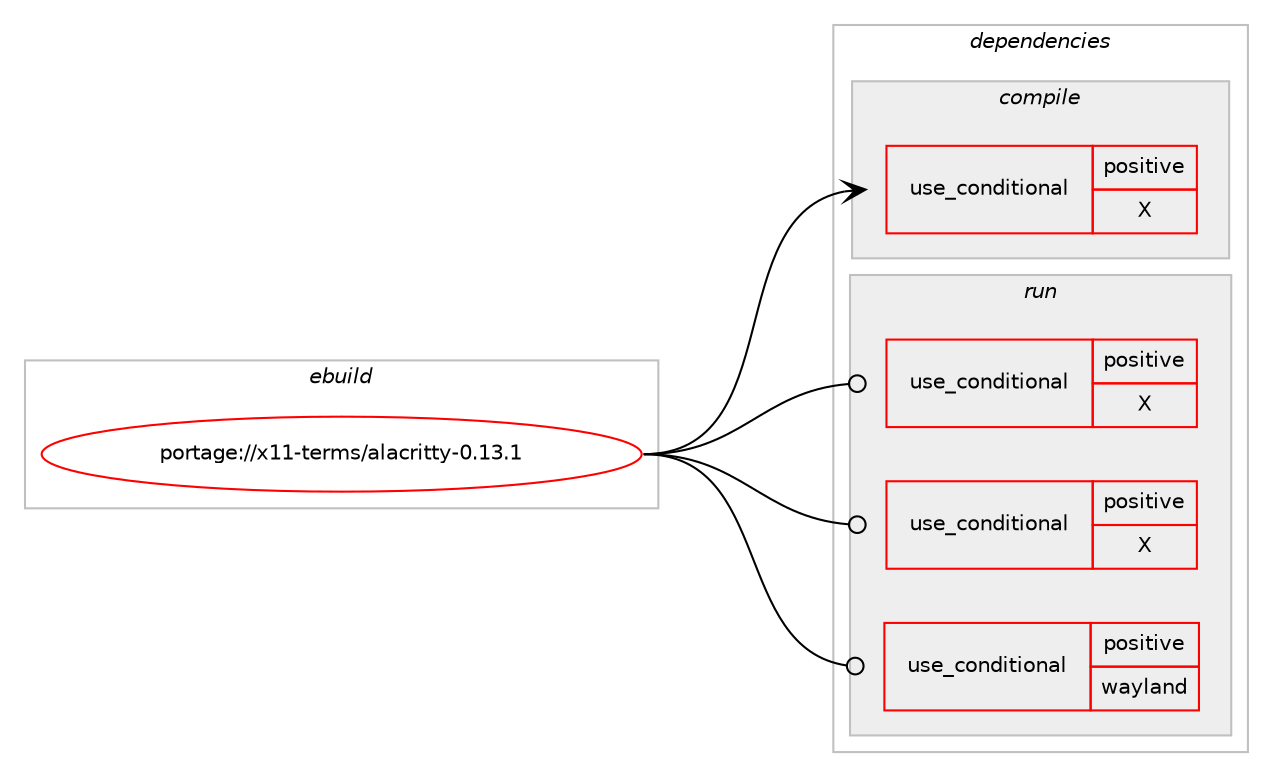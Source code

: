 digraph prolog {

# *************
# Graph options
# *************

newrank=true;
concentrate=true;
compound=true;
graph [rankdir=LR,fontname=Helvetica,fontsize=10,ranksep=1.5];#, ranksep=2.5, nodesep=0.2];
edge  [arrowhead=vee];
node  [fontname=Helvetica,fontsize=10];

# **********
# The ebuild
# **********

subgraph cluster_leftcol {
color=gray;
rank=same;
label=<<i>ebuild</i>>;
id [label="portage://x11-terms/alacritty-0.13.1", color=red, width=4, href="../x11-terms/alacritty-0.13.1.svg"];
}

# ****************
# The dependencies
# ****************

subgraph cluster_midcol {
color=gray;
label=<<i>dependencies</i>>;
subgraph cluster_compile {
fillcolor="#eeeeee";
style=filled;
label=<<i>compile</i>>;
subgraph cond4625 {
dependency7551 [label=<<TABLE BORDER="0" CELLBORDER="1" CELLSPACING="0" CELLPADDING="4"><TR><TD ROWSPAN="3" CELLPADDING="10">use_conditional</TD></TR><TR><TD>positive</TD></TR><TR><TD>X</TD></TR></TABLE>>, shape=none, color=red];
# *** BEGIN UNKNOWN DEPENDENCY TYPE (TODO) ***
# dependency7551 -> package_dependency(portage://x11-terms/alacritty-0.13.1,install,no,x11-libs,libxcb,none,[,,],any_same_slot,[])
# *** END UNKNOWN DEPENDENCY TYPE (TODO) ***

}
id:e -> dependency7551:w [weight=20,style="solid",arrowhead="vee"];
# *** BEGIN UNKNOWN DEPENDENCY TYPE (TODO) ***
# id -> package_dependency(portage://x11-terms/alacritty-0.13.1,install,no,media-libs,fontconfig,none,[,,],any_same_slot,[])
# *** END UNKNOWN DEPENDENCY TYPE (TODO) ***

# *** BEGIN UNKNOWN DEPENDENCY TYPE (TODO) ***
# id -> package_dependency(portage://x11-terms/alacritty-0.13.1,install,no,media-libs,freetype,none,[,,],[slot(2)],[])
# *** END UNKNOWN DEPENDENCY TYPE (TODO) ***

# *** BEGIN UNKNOWN DEPENDENCY TYPE (TODO) ***
# id -> package_dependency(portage://x11-terms/alacritty-0.13.1,install,no,x11-libs,libxkbcommon,none,[,,],[],[])
# *** END UNKNOWN DEPENDENCY TYPE (TODO) ***

}
subgraph cluster_compileandrun {
fillcolor="#eeeeee";
style=filled;
label=<<i>compile and run</i>>;
}
subgraph cluster_run {
fillcolor="#eeeeee";
style=filled;
label=<<i>run</i>>;
subgraph cond4626 {
dependency7552 [label=<<TABLE BORDER="0" CELLBORDER="1" CELLSPACING="0" CELLPADDING="4"><TR><TD ROWSPAN="3" CELLPADDING="10">use_conditional</TD></TR><TR><TD>positive</TD></TR><TR><TD>X</TD></TR></TABLE>>, shape=none, color=red];
# *** BEGIN UNKNOWN DEPENDENCY TYPE (TODO) ***
# dependency7552 -> package_dependency(portage://x11-terms/alacritty-0.13.1,run,no,x11-libs,libXcursor,none,[,,],[],[])
# *** END UNKNOWN DEPENDENCY TYPE (TODO) ***

# *** BEGIN UNKNOWN DEPENDENCY TYPE (TODO) ***
# dependency7552 -> package_dependency(portage://x11-terms/alacritty-0.13.1,run,no,x11-libs,libXi,none,[,,],[],[])
# *** END UNKNOWN DEPENDENCY TYPE (TODO) ***

# *** BEGIN UNKNOWN DEPENDENCY TYPE (TODO) ***
# dependency7552 -> package_dependency(portage://x11-terms/alacritty-0.13.1,run,no,x11-libs,libXrandr,none,[,,],[],[])
# *** END UNKNOWN DEPENDENCY TYPE (TODO) ***

}
id:e -> dependency7552:w [weight=20,style="solid",arrowhead="odot"];
subgraph cond4627 {
dependency7553 [label=<<TABLE BORDER="0" CELLBORDER="1" CELLSPACING="0" CELLPADDING="4"><TR><TD ROWSPAN="3" CELLPADDING="10">use_conditional</TD></TR><TR><TD>positive</TD></TR><TR><TD>X</TD></TR></TABLE>>, shape=none, color=red];
# *** BEGIN UNKNOWN DEPENDENCY TYPE (TODO) ***
# dependency7553 -> package_dependency(portage://x11-terms/alacritty-0.13.1,run,no,x11-libs,libxcb,none,[,,],any_same_slot,[])
# *** END UNKNOWN DEPENDENCY TYPE (TODO) ***

}
id:e -> dependency7553:w [weight=20,style="solid",arrowhead="odot"];
subgraph cond4628 {
dependency7554 [label=<<TABLE BORDER="0" CELLBORDER="1" CELLSPACING="0" CELLPADDING="4"><TR><TD ROWSPAN="3" CELLPADDING="10">use_conditional</TD></TR><TR><TD>positive</TD></TR><TR><TD>wayland</TD></TR></TABLE>>, shape=none, color=red];
# *** BEGIN UNKNOWN DEPENDENCY TYPE (TODO) ***
# dependency7554 -> package_dependency(portage://x11-terms/alacritty-0.13.1,run,no,dev-libs,wayland,none,[,,],[],[])
# *** END UNKNOWN DEPENDENCY TYPE (TODO) ***

}
id:e -> dependency7554:w [weight=20,style="solid",arrowhead="odot"];
# *** BEGIN UNKNOWN DEPENDENCY TYPE (TODO) ***
# id -> package_dependency(portage://x11-terms/alacritty-0.13.1,run,no,media-libs,fontconfig,none,[,,],any_same_slot,[])
# *** END UNKNOWN DEPENDENCY TYPE (TODO) ***

# *** BEGIN UNKNOWN DEPENDENCY TYPE (TODO) ***
# id -> package_dependency(portage://x11-terms/alacritty-0.13.1,run,no,media-libs,freetype,none,[,,],[slot(2)],[])
# *** END UNKNOWN DEPENDENCY TYPE (TODO) ***

# *** BEGIN UNKNOWN DEPENDENCY TYPE (TODO) ***
# id -> package_dependency(portage://x11-terms/alacritty-0.13.1,run,no,media-libs,mesa,none,[,,],[],[use(optenable(X),none),use(optenable(wayland),none)])
# *** END UNKNOWN DEPENDENCY TYPE (TODO) ***

# *** BEGIN UNKNOWN DEPENDENCY TYPE (TODO) ***
# id -> package_dependency(portage://x11-terms/alacritty-0.13.1,run,no,sys-libs,ncurses,none,[,,],[slot(0)],[])
# *** END UNKNOWN DEPENDENCY TYPE (TODO) ***

# *** BEGIN UNKNOWN DEPENDENCY TYPE (TODO) ***
# id -> package_dependency(portage://x11-terms/alacritty-0.13.1,run,no,sys-libs,zlib,none,[,,],[],[])
# *** END UNKNOWN DEPENDENCY TYPE (TODO) ***

# *** BEGIN UNKNOWN DEPENDENCY TYPE (TODO) ***
# id -> package_dependency(portage://x11-terms/alacritty-0.13.1,run,no,x11-libs,libxkbcommon,none,[,,],[],[])
# *** END UNKNOWN DEPENDENCY TYPE (TODO) ***

}
}

# **************
# The candidates
# **************

subgraph cluster_choices {
rank=same;
color=gray;
label=<<i>candidates</i>>;

}

}
